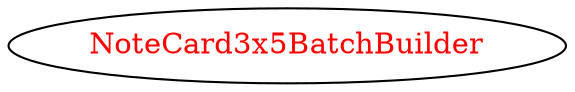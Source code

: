 digraph dependencyGraph {
 concentrate=true;
 ranksep="2.0";
 rankdir="LR"; 
 splines="ortho";
"NoteCard3x5BatchBuilder" [fontcolor="red"];
}